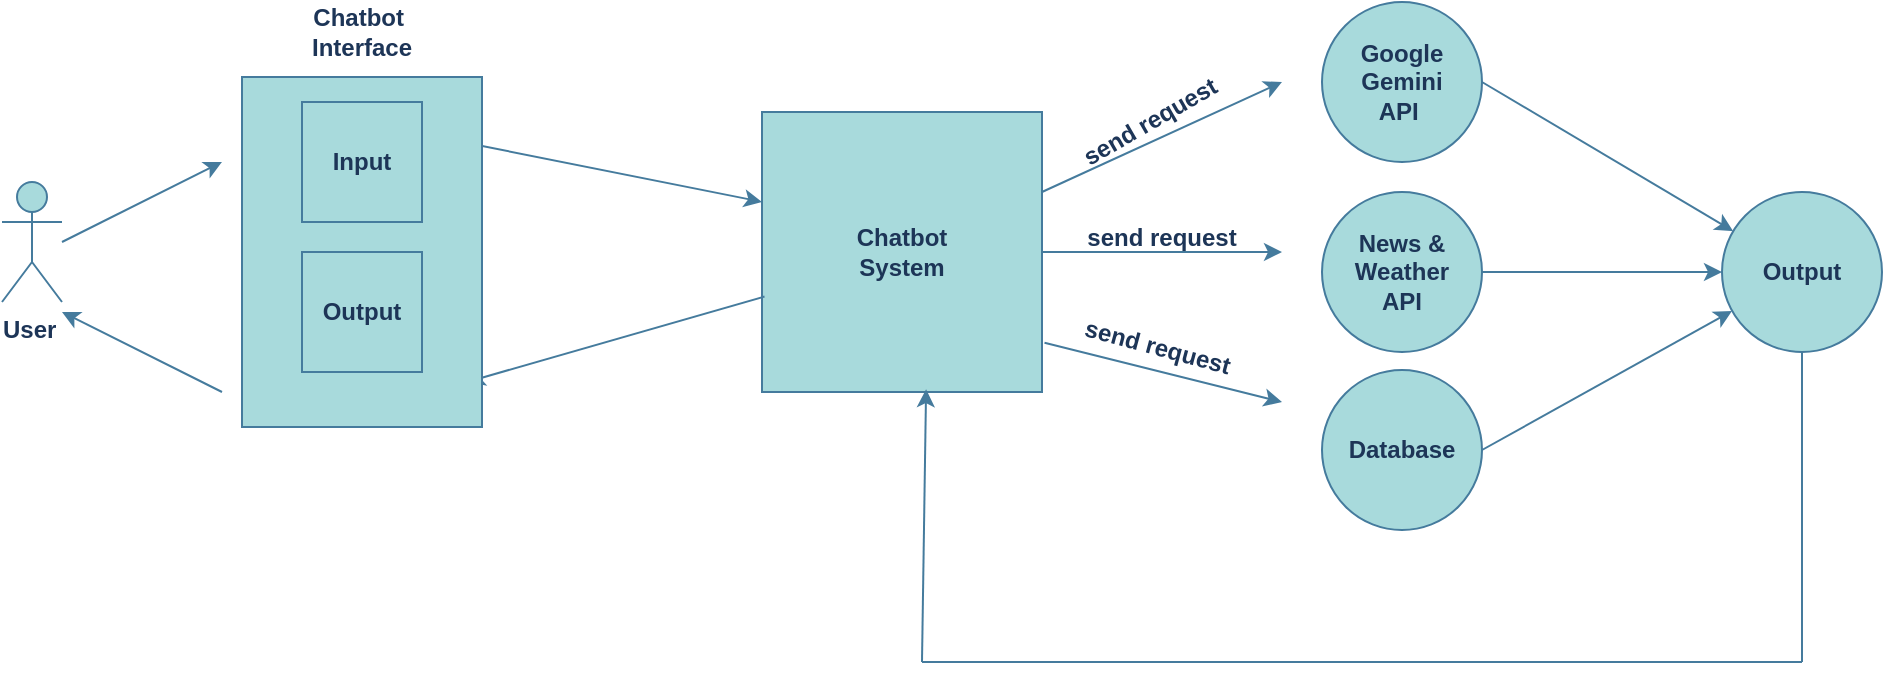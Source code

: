 <mxfile version="26.0.14">
  <diagram name="Page-1" id="OCuA5rZtGPzACFEqdOZb">
    <mxGraphModel dx="1050" dy="522" grid="1" gridSize="10" guides="1" tooltips="1" connect="1" arrows="1" fold="1" page="1" pageScale="1" pageWidth="1169" pageHeight="827" math="0" shadow="0">
      <root>
        <mxCell id="0" />
        <mxCell id="1" parent="0" />
        <mxCell id="W2q8TzZm53dkfeZjHQPR-23" value="&lt;b&gt;User&amp;nbsp;&lt;/b&gt;" style="shape=umlActor;verticalLabelPosition=bottom;verticalAlign=top;html=1;outlineConnect=0;labelBackgroundColor=none;fillColor=#A8DADC;strokeColor=#457B9D;fontColor=#1D3557;" parent="1" vertex="1">
          <mxGeometry x="20" y="240" width="30" height="60" as="geometry" />
        </mxCell>
        <mxCell id="JbB4r5cmHU3wckLrQ06j-11" value="" style="endArrow=classic;html=1;rounded=0;labelBackgroundColor=none;strokeColor=#457B9D;fontColor=default;" parent="1" edge="1">
          <mxGeometry width="50" height="50" relative="1" as="geometry">
            <mxPoint x="50" y="270" as="sourcePoint" />
            <mxPoint x="130" y="230" as="targetPoint" />
          </mxGeometry>
        </mxCell>
        <mxCell id="JbB4r5cmHU3wckLrQ06j-19" value="" style="endArrow=classic;html=1;rounded=0;labelBackgroundColor=none;strokeColor=#457B9D;fontColor=default;" parent="1" edge="1">
          <mxGeometry width="50" height="50" relative="1" as="geometry">
            <mxPoint x="130" y="345" as="sourcePoint" />
            <mxPoint x="50" y="305" as="targetPoint" />
          </mxGeometry>
        </mxCell>
        <mxCell id="mOpxdCVwMoDR2VLH4YN0-4" value="" style="whiteSpace=wrap;html=1;aspect=fixed;strokeColor=#457B9D;fontColor=#1D3557;fillColor=#A8DADC;" vertex="1" parent="1">
          <mxGeometry x="400" y="205" width="140" height="140" as="geometry" />
        </mxCell>
        <mxCell id="mOpxdCVwMoDR2VLH4YN0-5" value="&lt;b&gt;Chatbot&lt;/b&gt;&lt;div&gt;&lt;b&gt;System&lt;/b&gt;&lt;/div&gt;" style="text;html=1;align=center;verticalAlign=middle;whiteSpace=wrap;rounded=0;fontColor=#1D3557;" vertex="1" parent="1">
          <mxGeometry x="440" y="260" width="60" height="30" as="geometry" />
        </mxCell>
        <mxCell id="mOpxdCVwMoDR2VLH4YN0-9" value="" style="endArrow=classic;html=1;rounded=0;strokeColor=#457B9D;fontColor=#1D3557;fillColor=#A8DADC;exitX=1;exitY=0.5;exitDx=0;exitDy=0;entryX=0;entryY=0.321;entryDx=0;entryDy=0;entryPerimeter=0;" edge="1" parent="1" target="mOpxdCVwMoDR2VLH4YN0-4">
          <mxGeometry width="50" height="50" relative="1" as="geometry">
            <mxPoint x="250" y="220" as="sourcePoint" />
            <mxPoint x="390" y="240" as="targetPoint" />
          </mxGeometry>
        </mxCell>
        <mxCell id="mOpxdCVwMoDR2VLH4YN0-10" value="" style="endArrow=classic;html=1;rounded=0;strokeColor=#457B9D;fontColor=#1D3557;fillColor=#A8DADC;exitX=0.009;exitY=0.659;exitDx=0;exitDy=0;exitPerimeter=0;entryX=1;entryY=0.5;entryDx=0;entryDy=0;" edge="1" parent="1" source="mOpxdCVwMoDR2VLH4YN0-4">
          <mxGeometry width="50" height="50" relative="1" as="geometry">
            <mxPoint x="230" y="375" as="sourcePoint" />
            <mxPoint x="252.5" y="340" as="targetPoint" />
          </mxGeometry>
        </mxCell>
        <mxCell id="mOpxdCVwMoDR2VLH4YN0-11" value="" style="endArrow=classic;html=1;rounded=0;strokeColor=#457B9D;fontColor=#1D3557;fillColor=#A8DADC;" edge="1" parent="1">
          <mxGeometry width="50" height="50" relative="1" as="geometry">
            <mxPoint x="540" y="245" as="sourcePoint" />
            <mxPoint x="660" y="190" as="targetPoint" />
          </mxGeometry>
        </mxCell>
        <mxCell id="mOpxdCVwMoDR2VLH4YN0-12" value="" style="endArrow=classic;html=1;rounded=0;strokeColor=#457B9D;fontColor=#1D3557;fillColor=#A8DADC;exitX=1;exitY=0.5;exitDx=0;exitDy=0;" edge="1" parent="1" source="mOpxdCVwMoDR2VLH4YN0-4">
          <mxGeometry width="50" height="50" relative="1" as="geometry">
            <mxPoint x="550" y="255" as="sourcePoint" />
            <mxPoint x="660" y="275" as="targetPoint" />
          </mxGeometry>
        </mxCell>
        <mxCell id="mOpxdCVwMoDR2VLH4YN0-14" value="" style="endArrow=classic;html=1;rounded=0;strokeColor=#457B9D;fontColor=#1D3557;fillColor=#A8DADC;exitX=1.009;exitY=0.824;exitDx=0;exitDy=0;exitPerimeter=0;" edge="1" parent="1" source="mOpxdCVwMoDR2VLH4YN0-4">
          <mxGeometry width="50" height="50" relative="1" as="geometry">
            <mxPoint x="550" y="320" as="sourcePoint" />
            <mxPoint x="660" y="350" as="targetPoint" />
          </mxGeometry>
        </mxCell>
        <mxCell id="mOpxdCVwMoDR2VLH4YN0-15" value="&lt;b&gt;Google&lt;/b&gt;&lt;div&gt;&lt;b&gt;Gemini&lt;/b&gt;&lt;/div&gt;&lt;div&gt;&lt;b&gt;API&amp;nbsp;&lt;/b&gt;&lt;/div&gt;" style="ellipse;whiteSpace=wrap;html=1;aspect=fixed;strokeColor=#457B9D;fontColor=#1D3557;fillColor=#A8DADC;" vertex="1" parent="1">
          <mxGeometry x="680" y="150" width="80" height="80" as="geometry" />
        </mxCell>
        <mxCell id="mOpxdCVwMoDR2VLH4YN0-19" style="edgeStyle=orthogonalEdgeStyle;rounded=0;orthogonalLoop=1;jettySize=auto;html=1;strokeColor=#457B9D;fontColor=#1D3557;fillColor=#A8DADC;" edge="1" parent="1" source="mOpxdCVwMoDR2VLH4YN0-16">
          <mxGeometry relative="1" as="geometry">
            <mxPoint x="880" y="285" as="targetPoint" />
          </mxGeometry>
        </mxCell>
        <mxCell id="mOpxdCVwMoDR2VLH4YN0-16" value="&lt;b&gt;News &amp;amp;&lt;/b&gt;&lt;div&gt;&lt;b&gt;Weather&lt;/b&gt;&lt;/div&gt;&lt;div&gt;&lt;b&gt;API&lt;/b&gt;&lt;/div&gt;" style="ellipse;whiteSpace=wrap;html=1;aspect=fixed;strokeColor=#457B9D;fontColor=#1D3557;fillColor=#A8DADC;" vertex="1" parent="1">
          <mxGeometry x="680" y="245" width="80" height="80" as="geometry" />
        </mxCell>
        <mxCell id="mOpxdCVwMoDR2VLH4YN0-17" value="&lt;b&gt;Database&lt;/b&gt;" style="ellipse;whiteSpace=wrap;html=1;aspect=fixed;strokeColor=#457B9D;fontColor=#1D3557;fillColor=#A8DADC;" vertex="1" parent="1">
          <mxGeometry x="680" y="334" width="80" height="80" as="geometry" />
        </mxCell>
        <mxCell id="mOpxdCVwMoDR2VLH4YN0-18" value="&lt;b&gt;Output&lt;/b&gt;" style="ellipse;whiteSpace=wrap;html=1;aspect=fixed;strokeColor=#457B9D;fontColor=#1D3557;fillColor=#A8DADC;" vertex="1" parent="1">
          <mxGeometry x="880" y="245" width="80" height="80" as="geometry" />
        </mxCell>
        <mxCell id="mOpxdCVwMoDR2VLH4YN0-20" value="" style="endArrow=classic;html=1;rounded=0;strokeColor=#457B9D;fontColor=#1D3557;fillColor=#A8DADC;exitX=1;exitY=0.5;exitDx=0;exitDy=0;" edge="1" parent="1" source="mOpxdCVwMoDR2VLH4YN0-17" target="mOpxdCVwMoDR2VLH4YN0-18">
          <mxGeometry width="50" height="50" relative="1" as="geometry">
            <mxPoint x="770" y="370" as="sourcePoint" />
            <mxPoint x="820" y="340" as="targetPoint" />
          </mxGeometry>
        </mxCell>
        <mxCell id="mOpxdCVwMoDR2VLH4YN0-21" value="" style="endArrow=classic;html=1;rounded=0;strokeColor=#457B9D;fontColor=#1D3557;fillColor=#A8DADC;exitX=1;exitY=0.5;exitDx=0;exitDy=0;" edge="1" parent="1" source="mOpxdCVwMoDR2VLH4YN0-15" target="mOpxdCVwMoDR2VLH4YN0-18">
          <mxGeometry width="50" height="50" relative="1" as="geometry">
            <mxPoint x="770" y="190" as="sourcePoint" />
            <mxPoint x="860" y="140" as="targetPoint" />
          </mxGeometry>
        </mxCell>
        <mxCell id="mOpxdCVwMoDR2VLH4YN0-22" value="" style="endArrow=none;html=1;rounded=0;strokeColor=#457B9D;fontColor=#1D3557;fillColor=#A8DADC;" edge="1" parent="1">
          <mxGeometry width="50" height="50" relative="1" as="geometry">
            <mxPoint x="480" y="480" as="sourcePoint" />
            <mxPoint x="920" y="480" as="targetPoint" />
          </mxGeometry>
        </mxCell>
        <mxCell id="mOpxdCVwMoDR2VLH4YN0-23" value="" style="endArrow=none;html=1;rounded=0;strokeColor=#457B9D;fontColor=#1D3557;fillColor=#A8DADC;" edge="1" parent="1">
          <mxGeometry width="50" height="50" relative="1" as="geometry">
            <mxPoint x="920" y="480" as="sourcePoint" />
            <mxPoint x="920" y="325" as="targetPoint" />
          </mxGeometry>
        </mxCell>
        <mxCell id="mOpxdCVwMoDR2VLH4YN0-24" value="" style="endArrow=classic;html=1;rounded=0;strokeColor=#457B9D;fontColor=#1D3557;fillColor=#A8DADC;entryX=0.586;entryY=0.99;entryDx=0;entryDy=0;entryPerimeter=0;" edge="1" parent="1" target="mOpxdCVwMoDR2VLH4YN0-4">
          <mxGeometry width="50" height="50" relative="1" as="geometry">
            <mxPoint x="480" y="480" as="sourcePoint" />
            <mxPoint x="580" y="380" as="targetPoint" />
          </mxGeometry>
        </mxCell>
        <mxCell id="mOpxdCVwMoDR2VLH4YN0-25" value="" style="rounded=0;whiteSpace=wrap;html=1;strokeColor=#457B9D;fontColor=#1D3557;fillColor=#A8DADC;" vertex="1" parent="1">
          <mxGeometry x="140" y="187.5" width="120" height="175" as="geometry" />
        </mxCell>
        <mxCell id="mOpxdCVwMoDR2VLH4YN0-26" value="&lt;b&gt;&lt;br&gt;&lt;/b&gt;&lt;div&gt;&lt;b&gt;send request&lt;/b&gt;&lt;/div&gt;" style="text;html=1;align=center;verticalAlign=middle;whiteSpace=wrap;rounded=0;fontColor=#1D3557;rotation=-30;" vertex="1" parent="1">
          <mxGeometry x="550" y="187.5" width="80" height="30" as="geometry" />
        </mxCell>
        <mxCell id="mOpxdCVwMoDR2VLH4YN0-27" value="&lt;b&gt;&lt;br&gt;&lt;/b&gt;&lt;div&gt;&lt;b&gt;send request&lt;/b&gt;&lt;/div&gt;" style="text;html=1;align=center;verticalAlign=middle;whiteSpace=wrap;rounded=0;fontColor=#1D3557;rotation=15;" vertex="1" parent="1">
          <mxGeometry x="560" y="300" width="80" height="30" as="geometry" />
        </mxCell>
        <mxCell id="mOpxdCVwMoDR2VLH4YN0-28" value="&lt;b&gt;&lt;br&gt;&lt;/b&gt;&lt;div&gt;&lt;b&gt;send request&lt;/b&gt;&lt;/div&gt;" style="text;html=1;align=center;verticalAlign=middle;whiteSpace=wrap;rounded=0;fontColor=#1D3557;rotation=0;" vertex="1" parent="1">
          <mxGeometry x="560" y="245" width="80" height="30" as="geometry" />
        </mxCell>
        <mxCell id="mOpxdCVwMoDR2VLH4YN0-29" value="&lt;b&gt;Chatbot&amp;nbsp;&lt;/b&gt;&lt;div&gt;&lt;b&gt;Interface&lt;/b&gt;&lt;/div&gt;" style="text;html=1;align=center;verticalAlign=middle;whiteSpace=wrap;rounded=0;fontColor=#1D3557;" vertex="1" parent="1">
          <mxGeometry x="170" y="150" width="60" height="30" as="geometry" />
        </mxCell>
        <mxCell id="mOpxdCVwMoDR2VLH4YN0-30" value="&lt;b&gt;Input&lt;/b&gt;" style="rounded=0;whiteSpace=wrap;html=1;strokeColor=#457B9D;fontColor=#1D3557;fillColor=#A8DADC;" vertex="1" parent="1">
          <mxGeometry x="170" y="200" width="60" height="60" as="geometry" />
        </mxCell>
        <mxCell id="mOpxdCVwMoDR2VLH4YN0-31" value="&lt;b&gt;Output&lt;/b&gt;" style="rounded=0;whiteSpace=wrap;html=1;strokeColor=#457B9D;fontColor=#1D3557;fillColor=#A8DADC;" vertex="1" parent="1">
          <mxGeometry x="170" y="275" width="60" height="60" as="geometry" />
        </mxCell>
      </root>
    </mxGraphModel>
  </diagram>
</mxfile>
